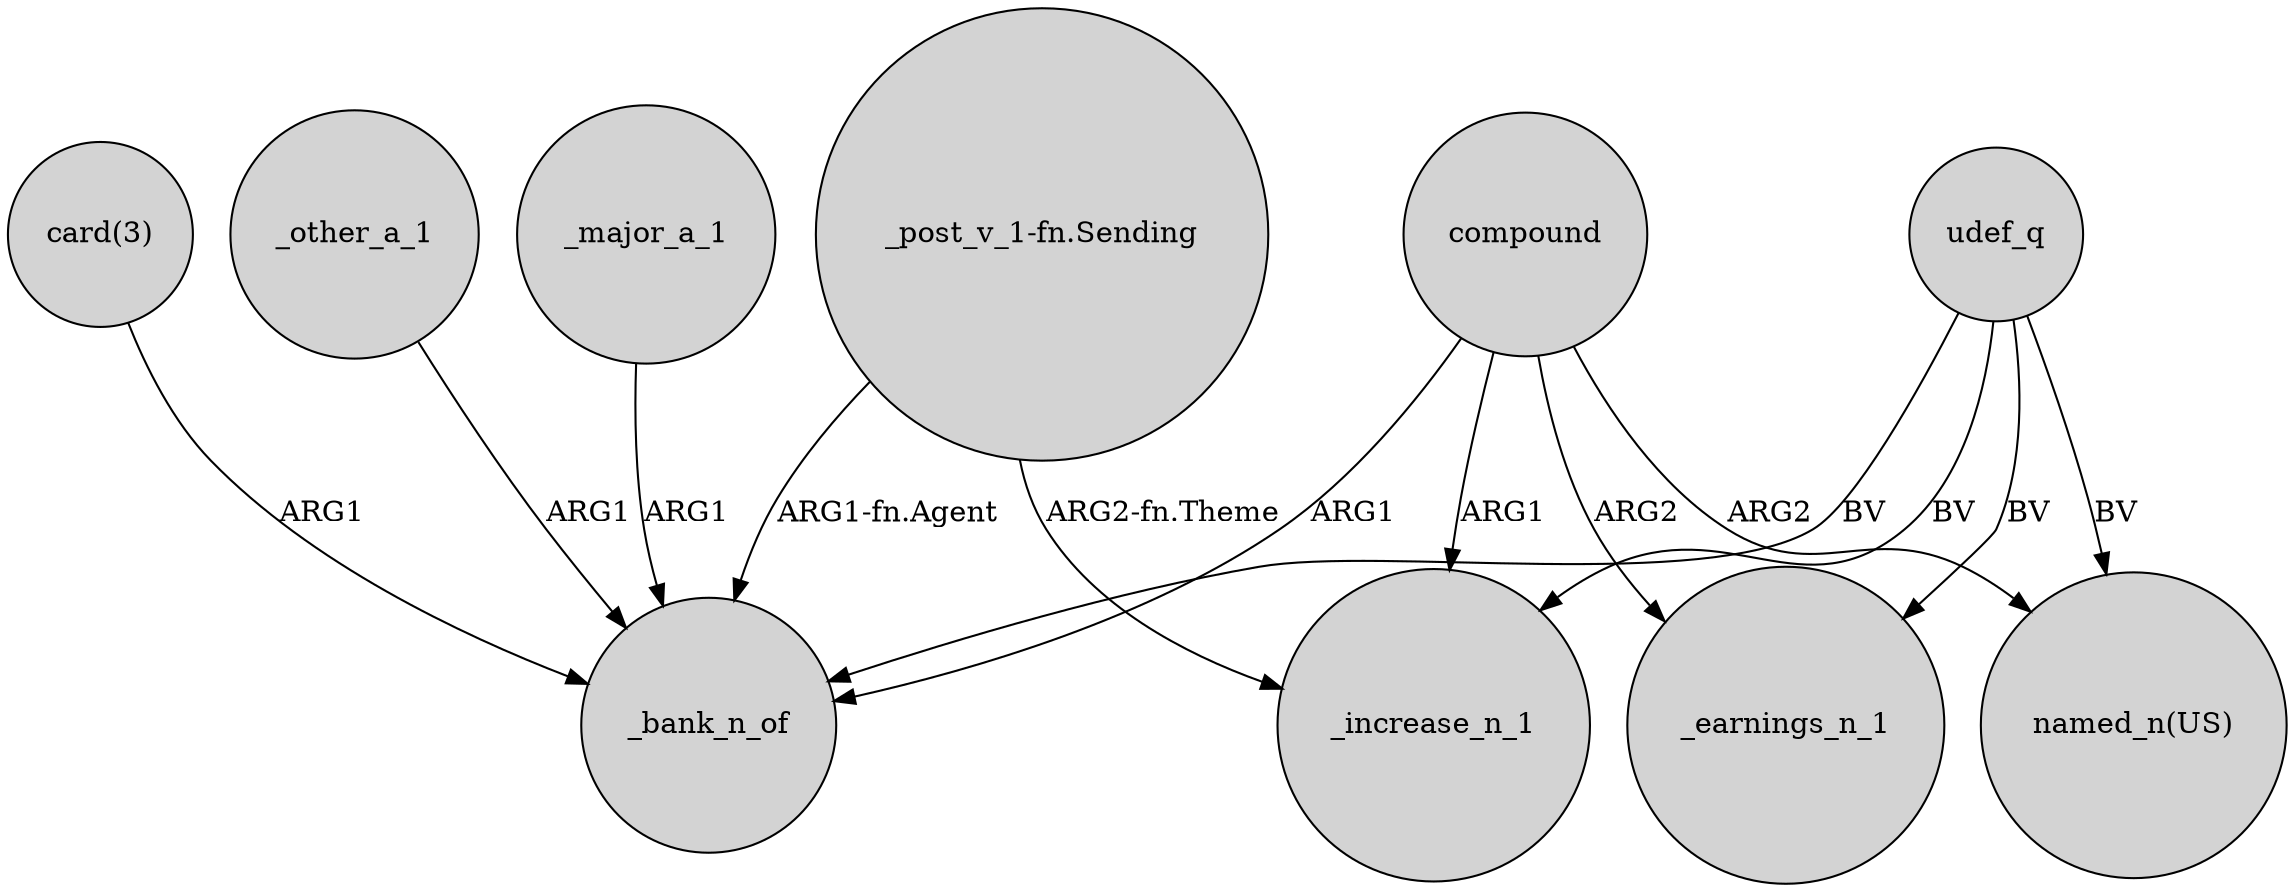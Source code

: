 digraph {
	node [shape=circle style=filled]
	"card(3)" -> _bank_n_of [label=ARG1]
	compound -> _increase_n_1 [label=ARG1]
	udef_q -> "named_n(US)" [label=BV]
	_other_a_1 -> _bank_n_of [label=ARG1]
	udef_q -> _increase_n_1 [label=BV]
	compound -> _earnings_n_1 [label=ARG2]
	_major_a_1 -> _bank_n_of [label=ARG1]
	compound -> "named_n(US)" [label=ARG2]
	"_post_v_1-fn.Sending" -> _bank_n_of [label="ARG1-fn.Agent"]
	udef_q -> _bank_n_of [label=BV]
	"_post_v_1-fn.Sending" -> _increase_n_1 [label="ARG2-fn.Theme"]
	compound -> _bank_n_of [label=ARG1]
	udef_q -> _earnings_n_1 [label=BV]
}
